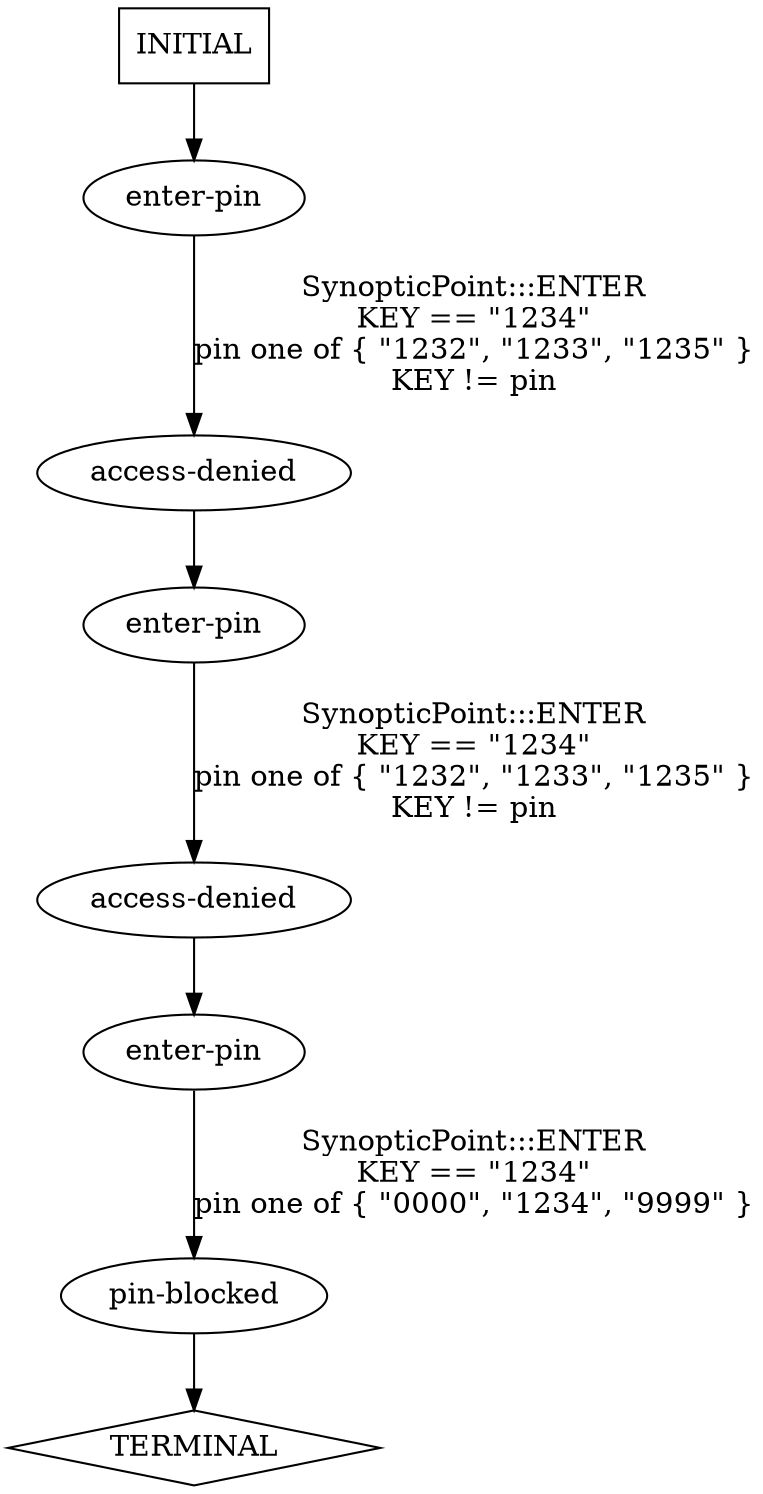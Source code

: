 digraph {
  0 [label="access-denied"];
  1 [label="access-denied"];
  2 [label="enter-pin"];
  3 [label="enter-pin"];
  4 [label="enter-pin"];
  5 [label="pin-blocked"];
  6 [label="TERMINAL",shape=diamond];
  7 [label="INITIAL",shape=box];
0->3 [label="",];
1->4 [label="",];
2->0 [label="SynopticPoint:::ENTER\nKEY == \"1234\"\npin one of { \"1232\", \"1233\", \"1235\" }\nKEY != pin\n",];
3->1 [label="SynopticPoint:::ENTER\nKEY == \"1234\"\npin one of { \"1232\", \"1233\", \"1235\" }\nKEY != pin\n",];
4->5 [label="SynopticPoint:::ENTER\nKEY == \"1234\"\npin one of { \"0000\", \"1234\", \"9999\" }\n",];
5->6 [label="",];
7->2 [label="",];
} // digraph {
